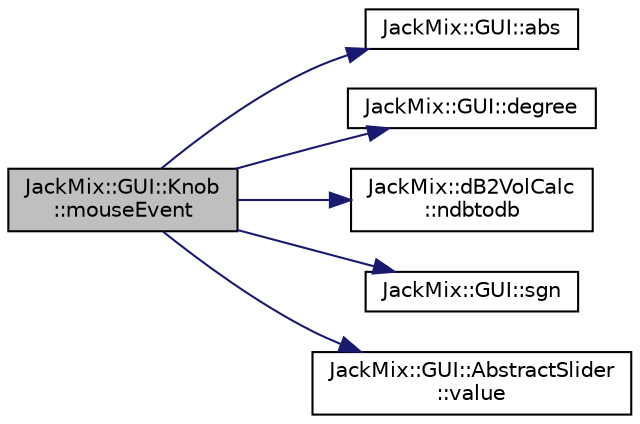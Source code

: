 digraph "JackMix::GUI::Knob::mouseEvent"
{
 // LATEX_PDF_SIZE
  edge [fontname="Helvetica",fontsize="10",labelfontname="Helvetica",labelfontsize="10"];
  node [fontname="Helvetica",fontsize="10",shape=record];
  rankdir="LR";
  Node1 [label="JackMix::GUI::Knob\l::mouseEvent",height=0.2,width=0.4,color="black", fillcolor="grey75", style="filled", fontcolor="black",tooltip=" "];
  Node1 -> Node2 [color="midnightblue",fontsize="10",style="solid",fontname="Helvetica"];
  Node2 [label="JackMix::GUI::abs",height=0.2,width=0.4,color="black", fillcolor="white", style="filled",URL="$d7/dd4/namespace_jack_mix_1_1_g_u_i.html#ac0d5b3726a05c9e7f5e4a112553df4ed",tooltip=" "];
  Node1 -> Node3 [color="midnightblue",fontsize="10",style="solid",fontname="Helvetica"];
  Node3 [label="JackMix::GUI::degree",height=0.2,width=0.4,color="black", fillcolor="white", style="filled",URL="$d7/dd4/namespace_jack_mix_1_1_g_u_i.html#ae1e08cd4a432891b67d3983116b670ea",tooltip=" "];
  Node1 -> Node4 [color="midnightblue",fontsize="10",style="solid",fontname="Helvetica"];
  Node4 [label="JackMix::dB2VolCalc\l::ndbtodb",height=0.2,width=0.4,color="black", fillcolor="white", style="filled",URL="$db/d0e/class_jack_mix_1_1d_b2_vol_calc.html#ac0a0b745881d7b8b21f9493937a84c6a",tooltip="Unnormalizes a dezibel value."];
  Node1 -> Node5 [color="midnightblue",fontsize="10",style="solid",fontname="Helvetica"];
  Node5 [label="JackMix::GUI::sgn",height=0.2,width=0.4,color="black", fillcolor="white", style="filled",URL="$d7/dd4/namespace_jack_mix_1_1_g_u_i.html#a1731dfa0e8f4d2f379b740b91aee9b43",tooltip=" "];
  Node1 -> Node6 [color="midnightblue",fontsize="10",style="solid",fontname="Helvetica"];
  Node6 [label="JackMix::GUI::AbstractSlider\l::value",height=0.2,width=0.4,color="black", fillcolor="white", style="filled",URL="$d9/dfa/class_jack_mix_1_1_g_u_i_1_1_abstract_slider.html#abc8dde461708358bc1fbc8cd2cb4ab64",tooltip=" "];
}
